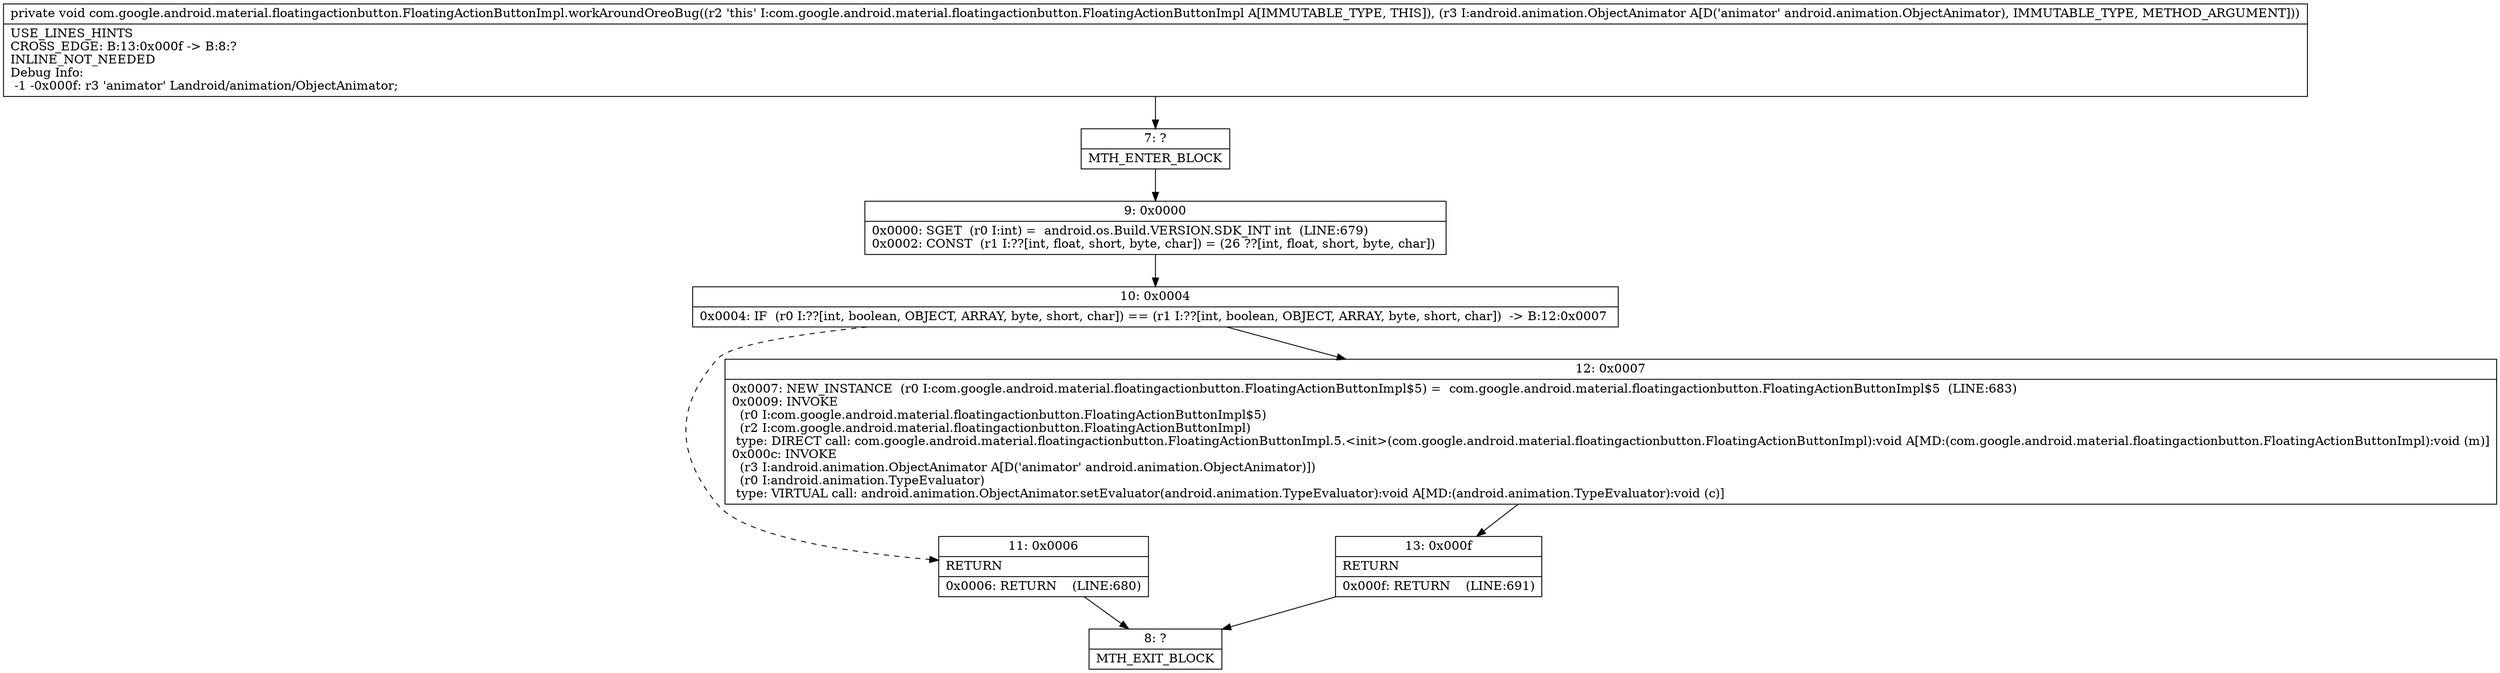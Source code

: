 digraph "CFG forcom.google.android.material.floatingactionbutton.FloatingActionButtonImpl.workAroundOreoBug(Landroid\/animation\/ObjectAnimator;)V" {
Node_7 [shape=record,label="{7\:\ ?|MTH_ENTER_BLOCK\l}"];
Node_9 [shape=record,label="{9\:\ 0x0000|0x0000: SGET  (r0 I:int) =  android.os.Build.VERSION.SDK_INT int  (LINE:679)\l0x0002: CONST  (r1 I:??[int, float, short, byte, char]) = (26 ??[int, float, short, byte, char]) \l}"];
Node_10 [shape=record,label="{10\:\ 0x0004|0x0004: IF  (r0 I:??[int, boolean, OBJECT, ARRAY, byte, short, char]) == (r1 I:??[int, boolean, OBJECT, ARRAY, byte, short, char])  \-\> B:12:0x0007 \l}"];
Node_11 [shape=record,label="{11\:\ 0x0006|RETURN\l|0x0006: RETURN    (LINE:680)\l}"];
Node_8 [shape=record,label="{8\:\ ?|MTH_EXIT_BLOCK\l}"];
Node_12 [shape=record,label="{12\:\ 0x0007|0x0007: NEW_INSTANCE  (r0 I:com.google.android.material.floatingactionbutton.FloatingActionButtonImpl$5) =  com.google.android.material.floatingactionbutton.FloatingActionButtonImpl$5  (LINE:683)\l0x0009: INVOKE  \l  (r0 I:com.google.android.material.floatingactionbutton.FloatingActionButtonImpl$5)\l  (r2 I:com.google.android.material.floatingactionbutton.FloatingActionButtonImpl)\l type: DIRECT call: com.google.android.material.floatingactionbutton.FloatingActionButtonImpl.5.\<init\>(com.google.android.material.floatingactionbutton.FloatingActionButtonImpl):void A[MD:(com.google.android.material.floatingactionbutton.FloatingActionButtonImpl):void (m)]\l0x000c: INVOKE  \l  (r3 I:android.animation.ObjectAnimator A[D('animator' android.animation.ObjectAnimator)])\l  (r0 I:android.animation.TypeEvaluator)\l type: VIRTUAL call: android.animation.ObjectAnimator.setEvaluator(android.animation.TypeEvaluator):void A[MD:(android.animation.TypeEvaluator):void (c)]\l}"];
Node_13 [shape=record,label="{13\:\ 0x000f|RETURN\l|0x000f: RETURN    (LINE:691)\l}"];
MethodNode[shape=record,label="{private void com.google.android.material.floatingactionbutton.FloatingActionButtonImpl.workAroundOreoBug((r2 'this' I:com.google.android.material.floatingactionbutton.FloatingActionButtonImpl A[IMMUTABLE_TYPE, THIS]), (r3 I:android.animation.ObjectAnimator A[D('animator' android.animation.ObjectAnimator), IMMUTABLE_TYPE, METHOD_ARGUMENT]))  | USE_LINES_HINTS\lCROSS_EDGE: B:13:0x000f \-\> B:8:?\lINLINE_NOT_NEEDED\lDebug Info:\l  \-1 \-0x000f: r3 'animator' Landroid\/animation\/ObjectAnimator;\l}"];
MethodNode -> Node_7;Node_7 -> Node_9;
Node_9 -> Node_10;
Node_10 -> Node_11[style=dashed];
Node_10 -> Node_12;
Node_11 -> Node_8;
Node_12 -> Node_13;
Node_13 -> Node_8;
}

